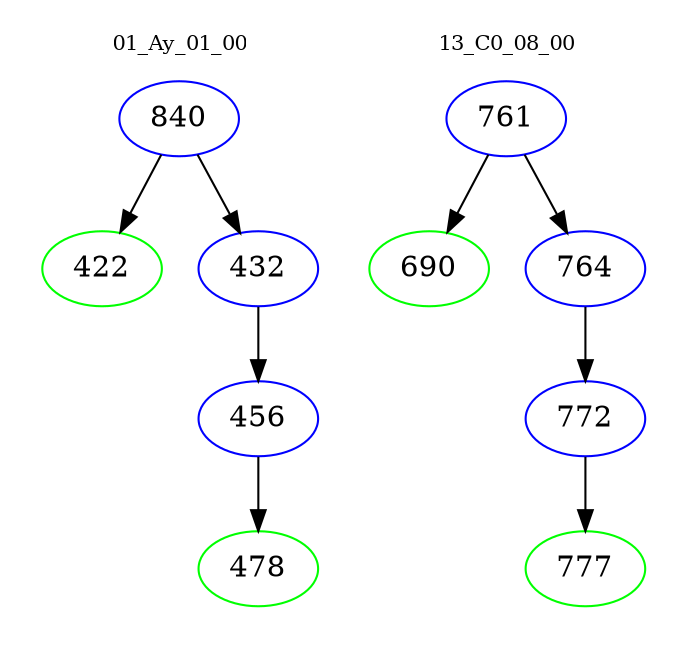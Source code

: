 digraph{
subgraph cluster_0 {
color = white
label = "01_Ay_01_00";
fontsize=10;
T0_840 [label="840", color="blue"]
T0_840 -> T0_422 [color="black"]
T0_422 [label="422", color="green"]
T0_840 -> T0_432 [color="black"]
T0_432 [label="432", color="blue"]
T0_432 -> T0_456 [color="black"]
T0_456 [label="456", color="blue"]
T0_456 -> T0_478 [color="black"]
T0_478 [label="478", color="green"]
}
subgraph cluster_1 {
color = white
label = "13_C0_08_00";
fontsize=10;
T1_761 [label="761", color="blue"]
T1_761 -> T1_690 [color="black"]
T1_690 [label="690", color="green"]
T1_761 -> T1_764 [color="black"]
T1_764 [label="764", color="blue"]
T1_764 -> T1_772 [color="black"]
T1_772 [label="772", color="blue"]
T1_772 -> T1_777 [color="black"]
T1_777 [label="777", color="green"]
}
}
